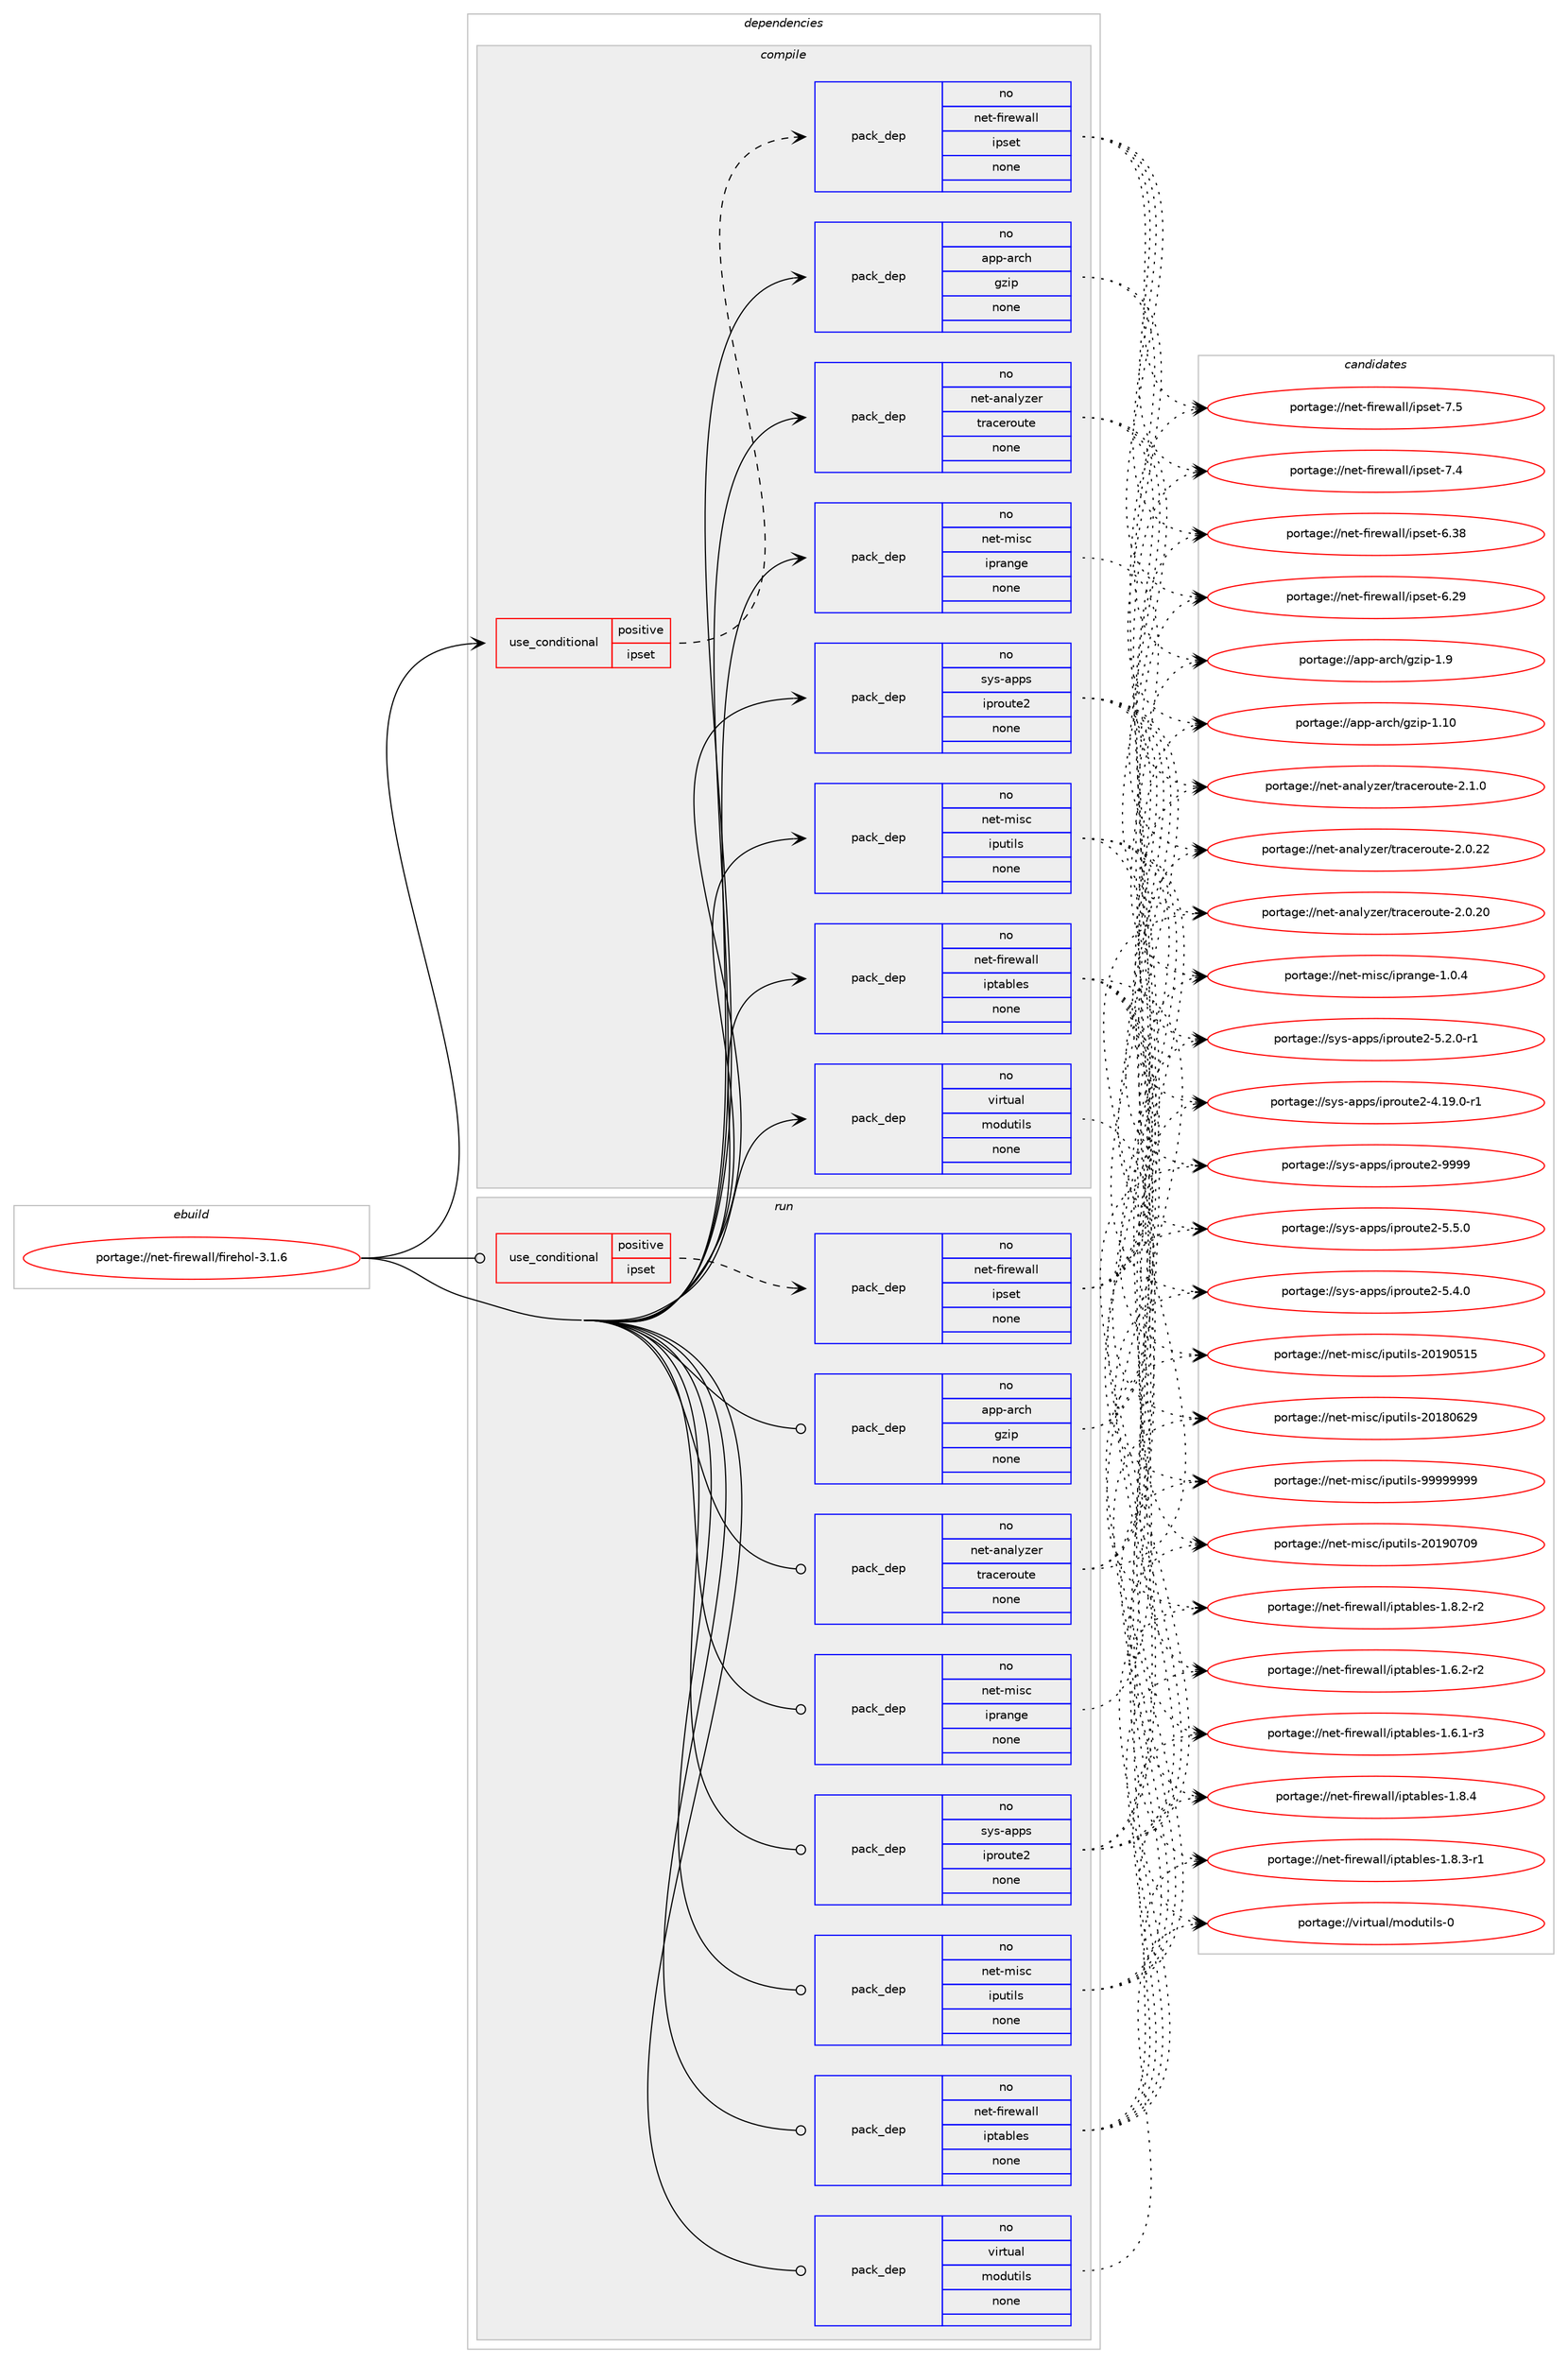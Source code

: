 digraph prolog {

# *************
# Graph options
# *************

newrank=true;
concentrate=true;
compound=true;
graph [rankdir=LR,fontname=Helvetica,fontsize=10,ranksep=1.5];#, ranksep=2.5, nodesep=0.2];
edge  [arrowhead=vee];
node  [fontname=Helvetica,fontsize=10];

# **********
# The ebuild
# **********

subgraph cluster_leftcol {
color=gray;
rank=same;
label=<<i>ebuild</i>>;
id [label="portage://net-firewall/firehol-3.1.6", color=red, width=4, href="../net-firewall/firehol-3.1.6.svg"];
}

# ****************
# The dependencies
# ****************

subgraph cluster_midcol {
color=gray;
label=<<i>dependencies</i>>;
subgraph cluster_compile {
fillcolor="#eeeeee";
style=filled;
label=<<i>compile</i>>;
subgraph cond21818 {
dependency96846 [label=<<TABLE BORDER="0" CELLBORDER="1" CELLSPACING="0" CELLPADDING="4"><TR><TD ROWSPAN="3" CELLPADDING="10">use_conditional</TD></TR><TR><TD>positive</TD></TR><TR><TD>ipset</TD></TR></TABLE>>, shape=none, color=red];
subgraph pack73243 {
dependency96847 [label=<<TABLE BORDER="0" CELLBORDER="1" CELLSPACING="0" CELLPADDING="4" WIDTH="220"><TR><TD ROWSPAN="6" CELLPADDING="30">pack_dep</TD></TR><TR><TD WIDTH="110">no</TD></TR><TR><TD>net-firewall</TD></TR><TR><TD>ipset</TD></TR><TR><TD>none</TD></TR><TR><TD></TD></TR></TABLE>>, shape=none, color=blue];
}
dependency96846:e -> dependency96847:w [weight=20,style="dashed",arrowhead="vee"];
}
id:e -> dependency96846:w [weight=20,style="solid",arrowhead="vee"];
subgraph pack73244 {
dependency96848 [label=<<TABLE BORDER="0" CELLBORDER="1" CELLSPACING="0" CELLPADDING="4" WIDTH="220"><TR><TD ROWSPAN="6" CELLPADDING="30">pack_dep</TD></TR><TR><TD WIDTH="110">no</TD></TR><TR><TD>app-arch</TD></TR><TR><TD>gzip</TD></TR><TR><TD>none</TD></TR><TR><TD></TD></TR></TABLE>>, shape=none, color=blue];
}
id:e -> dependency96848:w [weight=20,style="solid",arrowhead="vee"];
subgraph pack73245 {
dependency96849 [label=<<TABLE BORDER="0" CELLBORDER="1" CELLSPACING="0" CELLPADDING="4" WIDTH="220"><TR><TD ROWSPAN="6" CELLPADDING="30">pack_dep</TD></TR><TR><TD WIDTH="110">no</TD></TR><TR><TD>net-analyzer</TD></TR><TR><TD>traceroute</TD></TR><TR><TD>none</TD></TR><TR><TD></TD></TR></TABLE>>, shape=none, color=blue];
}
id:e -> dependency96849:w [weight=20,style="solid",arrowhead="vee"];
subgraph pack73246 {
dependency96850 [label=<<TABLE BORDER="0" CELLBORDER="1" CELLSPACING="0" CELLPADDING="4" WIDTH="220"><TR><TD ROWSPAN="6" CELLPADDING="30">pack_dep</TD></TR><TR><TD WIDTH="110">no</TD></TR><TR><TD>net-firewall</TD></TR><TR><TD>iptables</TD></TR><TR><TD>none</TD></TR><TR><TD></TD></TR></TABLE>>, shape=none, color=blue];
}
id:e -> dependency96850:w [weight=20,style="solid",arrowhead="vee"];
subgraph pack73247 {
dependency96851 [label=<<TABLE BORDER="0" CELLBORDER="1" CELLSPACING="0" CELLPADDING="4" WIDTH="220"><TR><TD ROWSPAN="6" CELLPADDING="30">pack_dep</TD></TR><TR><TD WIDTH="110">no</TD></TR><TR><TD>net-misc</TD></TR><TR><TD>iprange</TD></TR><TR><TD>none</TD></TR><TR><TD></TD></TR></TABLE>>, shape=none, color=blue];
}
id:e -> dependency96851:w [weight=20,style="solid",arrowhead="vee"];
subgraph pack73248 {
dependency96852 [label=<<TABLE BORDER="0" CELLBORDER="1" CELLSPACING="0" CELLPADDING="4" WIDTH="220"><TR><TD ROWSPAN="6" CELLPADDING="30">pack_dep</TD></TR><TR><TD WIDTH="110">no</TD></TR><TR><TD>net-misc</TD></TR><TR><TD>iputils</TD></TR><TR><TD>none</TD></TR><TR><TD></TD></TR></TABLE>>, shape=none, color=blue];
}
id:e -> dependency96852:w [weight=20,style="solid",arrowhead="vee"];
subgraph pack73249 {
dependency96853 [label=<<TABLE BORDER="0" CELLBORDER="1" CELLSPACING="0" CELLPADDING="4" WIDTH="220"><TR><TD ROWSPAN="6" CELLPADDING="30">pack_dep</TD></TR><TR><TD WIDTH="110">no</TD></TR><TR><TD>sys-apps</TD></TR><TR><TD>iproute2</TD></TR><TR><TD>none</TD></TR><TR><TD></TD></TR></TABLE>>, shape=none, color=blue];
}
id:e -> dependency96853:w [weight=20,style="solid",arrowhead="vee"];
subgraph pack73250 {
dependency96854 [label=<<TABLE BORDER="0" CELLBORDER="1" CELLSPACING="0" CELLPADDING="4" WIDTH="220"><TR><TD ROWSPAN="6" CELLPADDING="30">pack_dep</TD></TR><TR><TD WIDTH="110">no</TD></TR><TR><TD>virtual</TD></TR><TR><TD>modutils</TD></TR><TR><TD>none</TD></TR><TR><TD></TD></TR></TABLE>>, shape=none, color=blue];
}
id:e -> dependency96854:w [weight=20,style="solid",arrowhead="vee"];
}
subgraph cluster_compileandrun {
fillcolor="#eeeeee";
style=filled;
label=<<i>compile and run</i>>;
}
subgraph cluster_run {
fillcolor="#eeeeee";
style=filled;
label=<<i>run</i>>;
subgraph cond21819 {
dependency96855 [label=<<TABLE BORDER="0" CELLBORDER="1" CELLSPACING="0" CELLPADDING="4"><TR><TD ROWSPAN="3" CELLPADDING="10">use_conditional</TD></TR><TR><TD>positive</TD></TR><TR><TD>ipset</TD></TR></TABLE>>, shape=none, color=red];
subgraph pack73251 {
dependency96856 [label=<<TABLE BORDER="0" CELLBORDER="1" CELLSPACING="0" CELLPADDING="4" WIDTH="220"><TR><TD ROWSPAN="6" CELLPADDING="30">pack_dep</TD></TR><TR><TD WIDTH="110">no</TD></TR><TR><TD>net-firewall</TD></TR><TR><TD>ipset</TD></TR><TR><TD>none</TD></TR><TR><TD></TD></TR></TABLE>>, shape=none, color=blue];
}
dependency96855:e -> dependency96856:w [weight=20,style="dashed",arrowhead="vee"];
}
id:e -> dependency96855:w [weight=20,style="solid",arrowhead="odot"];
subgraph pack73252 {
dependency96857 [label=<<TABLE BORDER="0" CELLBORDER="1" CELLSPACING="0" CELLPADDING="4" WIDTH="220"><TR><TD ROWSPAN="6" CELLPADDING="30">pack_dep</TD></TR><TR><TD WIDTH="110">no</TD></TR><TR><TD>app-arch</TD></TR><TR><TD>gzip</TD></TR><TR><TD>none</TD></TR><TR><TD></TD></TR></TABLE>>, shape=none, color=blue];
}
id:e -> dependency96857:w [weight=20,style="solid",arrowhead="odot"];
subgraph pack73253 {
dependency96858 [label=<<TABLE BORDER="0" CELLBORDER="1" CELLSPACING="0" CELLPADDING="4" WIDTH="220"><TR><TD ROWSPAN="6" CELLPADDING="30">pack_dep</TD></TR><TR><TD WIDTH="110">no</TD></TR><TR><TD>net-analyzer</TD></TR><TR><TD>traceroute</TD></TR><TR><TD>none</TD></TR><TR><TD></TD></TR></TABLE>>, shape=none, color=blue];
}
id:e -> dependency96858:w [weight=20,style="solid",arrowhead="odot"];
subgraph pack73254 {
dependency96859 [label=<<TABLE BORDER="0" CELLBORDER="1" CELLSPACING="0" CELLPADDING="4" WIDTH="220"><TR><TD ROWSPAN="6" CELLPADDING="30">pack_dep</TD></TR><TR><TD WIDTH="110">no</TD></TR><TR><TD>net-firewall</TD></TR><TR><TD>iptables</TD></TR><TR><TD>none</TD></TR><TR><TD></TD></TR></TABLE>>, shape=none, color=blue];
}
id:e -> dependency96859:w [weight=20,style="solid",arrowhead="odot"];
subgraph pack73255 {
dependency96860 [label=<<TABLE BORDER="0" CELLBORDER="1" CELLSPACING="0" CELLPADDING="4" WIDTH="220"><TR><TD ROWSPAN="6" CELLPADDING="30">pack_dep</TD></TR><TR><TD WIDTH="110">no</TD></TR><TR><TD>net-misc</TD></TR><TR><TD>iprange</TD></TR><TR><TD>none</TD></TR><TR><TD></TD></TR></TABLE>>, shape=none, color=blue];
}
id:e -> dependency96860:w [weight=20,style="solid",arrowhead="odot"];
subgraph pack73256 {
dependency96861 [label=<<TABLE BORDER="0" CELLBORDER="1" CELLSPACING="0" CELLPADDING="4" WIDTH="220"><TR><TD ROWSPAN="6" CELLPADDING="30">pack_dep</TD></TR><TR><TD WIDTH="110">no</TD></TR><TR><TD>net-misc</TD></TR><TR><TD>iputils</TD></TR><TR><TD>none</TD></TR><TR><TD></TD></TR></TABLE>>, shape=none, color=blue];
}
id:e -> dependency96861:w [weight=20,style="solid",arrowhead="odot"];
subgraph pack73257 {
dependency96862 [label=<<TABLE BORDER="0" CELLBORDER="1" CELLSPACING="0" CELLPADDING="4" WIDTH="220"><TR><TD ROWSPAN="6" CELLPADDING="30">pack_dep</TD></TR><TR><TD WIDTH="110">no</TD></TR><TR><TD>sys-apps</TD></TR><TR><TD>iproute2</TD></TR><TR><TD>none</TD></TR><TR><TD></TD></TR></TABLE>>, shape=none, color=blue];
}
id:e -> dependency96862:w [weight=20,style="solid",arrowhead="odot"];
subgraph pack73258 {
dependency96863 [label=<<TABLE BORDER="0" CELLBORDER="1" CELLSPACING="0" CELLPADDING="4" WIDTH="220"><TR><TD ROWSPAN="6" CELLPADDING="30">pack_dep</TD></TR><TR><TD WIDTH="110">no</TD></TR><TR><TD>virtual</TD></TR><TR><TD>modutils</TD></TR><TR><TD>none</TD></TR><TR><TD></TD></TR></TABLE>>, shape=none, color=blue];
}
id:e -> dependency96863:w [weight=20,style="solid",arrowhead="odot"];
}
}

# **************
# The candidates
# **************

subgraph cluster_choices {
rank=same;
color=gray;
label=<<i>candidates</i>>;

subgraph choice73243 {
color=black;
nodesep=1;
choice11010111645102105114101119971081084710511211510111645554653 [label="portage://net-firewall/ipset-7.5", color=red, width=4,href="../net-firewall/ipset-7.5.svg"];
choice11010111645102105114101119971081084710511211510111645554652 [label="portage://net-firewall/ipset-7.4", color=red, width=4,href="../net-firewall/ipset-7.4.svg"];
choice1101011164510210511410111997108108471051121151011164554465156 [label="portage://net-firewall/ipset-6.38", color=red, width=4,href="../net-firewall/ipset-6.38.svg"];
choice1101011164510210511410111997108108471051121151011164554465057 [label="portage://net-firewall/ipset-6.29", color=red, width=4,href="../net-firewall/ipset-6.29.svg"];
dependency96847:e -> choice11010111645102105114101119971081084710511211510111645554653:w [style=dotted,weight="100"];
dependency96847:e -> choice11010111645102105114101119971081084710511211510111645554652:w [style=dotted,weight="100"];
dependency96847:e -> choice1101011164510210511410111997108108471051121151011164554465156:w [style=dotted,weight="100"];
dependency96847:e -> choice1101011164510210511410111997108108471051121151011164554465057:w [style=dotted,weight="100"];
}
subgraph choice73244 {
color=black;
nodesep=1;
choice971121124597114991044710312210511245494657 [label="portage://app-arch/gzip-1.9", color=red, width=4,href="../app-arch/gzip-1.9.svg"];
choice97112112459711499104471031221051124549464948 [label="portage://app-arch/gzip-1.10", color=red, width=4,href="../app-arch/gzip-1.10.svg"];
dependency96848:e -> choice971121124597114991044710312210511245494657:w [style=dotted,weight="100"];
dependency96848:e -> choice97112112459711499104471031221051124549464948:w [style=dotted,weight="100"];
}
subgraph choice73245 {
color=black;
nodesep=1;
choice110101116459711097108121122101114471161149799101114111117116101455046494648 [label="portage://net-analyzer/traceroute-2.1.0", color=red, width=4,href="../net-analyzer/traceroute-2.1.0.svg"];
choice11010111645971109710812112210111447116114979910111411111711610145504648465050 [label="portage://net-analyzer/traceroute-2.0.22", color=red, width=4,href="../net-analyzer/traceroute-2.0.22.svg"];
choice11010111645971109710812112210111447116114979910111411111711610145504648465048 [label="portage://net-analyzer/traceroute-2.0.20", color=red, width=4,href="../net-analyzer/traceroute-2.0.20.svg"];
dependency96849:e -> choice110101116459711097108121122101114471161149799101114111117116101455046494648:w [style=dotted,weight="100"];
dependency96849:e -> choice11010111645971109710812112210111447116114979910111411111711610145504648465050:w [style=dotted,weight="100"];
dependency96849:e -> choice11010111645971109710812112210111447116114979910111411111711610145504648465048:w [style=dotted,weight="100"];
}
subgraph choice73246 {
color=black;
nodesep=1;
choice1101011164510210511410111997108108471051121169798108101115454946564652 [label="portage://net-firewall/iptables-1.8.4", color=red, width=4,href="../net-firewall/iptables-1.8.4.svg"];
choice11010111645102105114101119971081084710511211697981081011154549465646514511449 [label="portage://net-firewall/iptables-1.8.3-r1", color=red, width=4,href="../net-firewall/iptables-1.8.3-r1.svg"];
choice11010111645102105114101119971081084710511211697981081011154549465646504511450 [label="portage://net-firewall/iptables-1.8.2-r2", color=red, width=4,href="../net-firewall/iptables-1.8.2-r2.svg"];
choice11010111645102105114101119971081084710511211697981081011154549465446504511450 [label="portage://net-firewall/iptables-1.6.2-r2", color=red, width=4,href="../net-firewall/iptables-1.6.2-r2.svg"];
choice11010111645102105114101119971081084710511211697981081011154549465446494511451 [label="portage://net-firewall/iptables-1.6.1-r3", color=red, width=4,href="../net-firewall/iptables-1.6.1-r3.svg"];
dependency96850:e -> choice1101011164510210511410111997108108471051121169798108101115454946564652:w [style=dotted,weight="100"];
dependency96850:e -> choice11010111645102105114101119971081084710511211697981081011154549465646514511449:w [style=dotted,weight="100"];
dependency96850:e -> choice11010111645102105114101119971081084710511211697981081011154549465646504511450:w [style=dotted,weight="100"];
dependency96850:e -> choice11010111645102105114101119971081084710511211697981081011154549465446504511450:w [style=dotted,weight="100"];
dependency96850:e -> choice11010111645102105114101119971081084710511211697981081011154549465446494511451:w [style=dotted,weight="100"];
}
subgraph choice73247 {
color=black;
nodesep=1;
choice11010111645109105115994710511211497110103101454946484652 [label="portage://net-misc/iprange-1.0.4", color=red, width=4,href="../net-misc/iprange-1.0.4.svg"];
dependency96851:e -> choice11010111645109105115994710511211497110103101454946484652:w [style=dotted,weight="100"];
}
subgraph choice73248 {
color=black;
nodesep=1;
choice110101116451091051159947105112117116105108115455757575757575757 [label="portage://net-misc/iputils-99999999", color=red, width=4,href="../net-misc/iputils-99999999.svg"];
choice110101116451091051159947105112117116105108115455048495748554857 [label="portage://net-misc/iputils-20190709", color=red, width=4,href="../net-misc/iputils-20190709.svg"];
choice110101116451091051159947105112117116105108115455048495748534953 [label="portage://net-misc/iputils-20190515", color=red, width=4,href="../net-misc/iputils-20190515.svg"];
choice110101116451091051159947105112117116105108115455048495648545057 [label="portage://net-misc/iputils-20180629", color=red, width=4,href="../net-misc/iputils-20180629.svg"];
dependency96852:e -> choice110101116451091051159947105112117116105108115455757575757575757:w [style=dotted,weight="100"];
dependency96852:e -> choice110101116451091051159947105112117116105108115455048495748554857:w [style=dotted,weight="100"];
dependency96852:e -> choice110101116451091051159947105112117116105108115455048495748534953:w [style=dotted,weight="100"];
dependency96852:e -> choice110101116451091051159947105112117116105108115455048495648545057:w [style=dotted,weight="100"];
}
subgraph choice73249 {
color=black;
nodesep=1;
choice115121115459711211211547105112114111117116101504557575757 [label="portage://sys-apps/iproute2-9999", color=red, width=4,href="../sys-apps/iproute2-9999.svg"];
choice11512111545971121121154710511211411111711610150455346534648 [label="portage://sys-apps/iproute2-5.5.0", color=red, width=4,href="../sys-apps/iproute2-5.5.0.svg"];
choice11512111545971121121154710511211411111711610150455346524648 [label="portage://sys-apps/iproute2-5.4.0", color=red, width=4,href="../sys-apps/iproute2-5.4.0.svg"];
choice115121115459711211211547105112114111117116101504553465046484511449 [label="portage://sys-apps/iproute2-5.2.0-r1", color=red, width=4,href="../sys-apps/iproute2-5.2.0-r1.svg"];
choice11512111545971121121154710511211411111711610150455246495746484511449 [label="portage://sys-apps/iproute2-4.19.0-r1", color=red, width=4,href="../sys-apps/iproute2-4.19.0-r1.svg"];
dependency96853:e -> choice115121115459711211211547105112114111117116101504557575757:w [style=dotted,weight="100"];
dependency96853:e -> choice11512111545971121121154710511211411111711610150455346534648:w [style=dotted,weight="100"];
dependency96853:e -> choice11512111545971121121154710511211411111711610150455346524648:w [style=dotted,weight="100"];
dependency96853:e -> choice115121115459711211211547105112114111117116101504553465046484511449:w [style=dotted,weight="100"];
dependency96853:e -> choice11512111545971121121154710511211411111711610150455246495746484511449:w [style=dotted,weight="100"];
}
subgraph choice73250 {
color=black;
nodesep=1;
choice11810511411611797108471091111001171161051081154548 [label="portage://virtual/modutils-0", color=red, width=4,href="../virtual/modutils-0.svg"];
dependency96854:e -> choice11810511411611797108471091111001171161051081154548:w [style=dotted,weight="100"];
}
subgraph choice73251 {
color=black;
nodesep=1;
choice11010111645102105114101119971081084710511211510111645554653 [label="portage://net-firewall/ipset-7.5", color=red, width=4,href="../net-firewall/ipset-7.5.svg"];
choice11010111645102105114101119971081084710511211510111645554652 [label="portage://net-firewall/ipset-7.4", color=red, width=4,href="../net-firewall/ipset-7.4.svg"];
choice1101011164510210511410111997108108471051121151011164554465156 [label="portage://net-firewall/ipset-6.38", color=red, width=4,href="../net-firewall/ipset-6.38.svg"];
choice1101011164510210511410111997108108471051121151011164554465057 [label="portage://net-firewall/ipset-6.29", color=red, width=4,href="../net-firewall/ipset-6.29.svg"];
dependency96856:e -> choice11010111645102105114101119971081084710511211510111645554653:w [style=dotted,weight="100"];
dependency96856:e -> choice11010111645102105114101119971081084710511211510111645554652:w [style=dotted,weight="100"];
dependency96856:e -> choice1101011164510210511410111997108108471051121151011164554465156:w [style=dotted,weight="100"];
dependency96856:e -> choice1101011164510210511410111997108108471051121151011164554465057:w [style=dotted,weight="100"];
}
subgraph choice73252 {
color=black;
nodesep=1;
choice971121124597114991044710312210511245494657 [label="portage://app-arch/gzip-1.9", color=red, width=4,href="../app-arch/gzip-1.9.svg"];
choice97112112459711499104471031221051124549464948 [label="portage://app-arch/gzip-1.10", color=red, width=4,href="../app-arch/gzip-1.10.svg"];
dependency96857:e -> choice971121124597114991044710312210511245494657:w [style=dotted,weight="100"];
dependency96857:e -> choice97112112459711499104471031221051124549464948:w [style=dotted,weight="100"];
}
subgraph choice73253 {
color=black;
nodesep=1;
choice110101116459711097108121122101114471161149799101114111117116101455046494648 [label="portage://net-analyzer/traceroute-2.1.0", color=red, width=4,href="../net-analyzer/traceroute-2.1.0.svg"];
choice11010111645971109710812112210111447116114979910111411111711610145504648465050 [label="portage://net-analyzer/traceroute-2.0.22", color=red, width=4,href="../net-analyzer/traceroute-2.0.22.svg"];
choice11010111645971109710812112210111447116114979910111411111711610145504648465048 [label="portage://net-analyzer/traceroute-2.0.20", color=red, width=4,href="../net-analyzer/traceroute-2.0.20.svg"];
dependency96858:e -> choice110101116459711097108121122101114471161149799101114111117116101455046494648:w [style=dotted,weight="100"];
dependency96858:e -> choice11010111645971109710812112210111447116114979910111411111711610145504648465050:w [style=dotted,weight="100"];
dependency96858:e -> choice11010111645971109710812112210111447116114979910111411111711610145504648465048:w [style=dotted,weight="100"];
}
subgraph choice73254 {
color=black;
nodesep=1;
choice1101011164510210511410111997108108471051121169798108101115454946564652 [label="portage://net-firewall/iptables-1.8.4", color=red, width=4,href="../net-firewall/iptables-1.8.4.svg"];
choice11010111645102105114101119971081084710511211697981081011154549465646514511449 [label="portage://net-firewall/iptables-1.8.3-r1", color=red, width=4,href="../net-firewall/iptables-1.8.3-r1.svg"];
choice11010111645102105114101119971081084710511211697981081011154549465646504511450 [label="portage://net-firewall/iptables-1.8.2-r2", color=red, width=4,href="../net-firewall/iptables-1.8.2-r2.svg"];
choice11010111645102105114101119971081084710511211697981081011154549465446504511450 [label="portage://net-firewall/iptables-1.6.2-r2", color=red, width=4,href="../net-firewall/iptables-1.6.2-r2.svg"];
choice11010111645102105114101119971081084710511211697981081011154549465446494511451 [label="portage://net-firewall/iptables-1.6.1-r3", color=red, width=4,href="../net-firewall/iptables-1.6.1-r3.svg"];
dependency96859:e -> choice1101011164510210511410111997108108471051121169798108101115454946564652:w [style=dotted,weight="100"];
dependency96859:e -> choice11010111645102105114101119971081084710511211697981081011154549465646514511449:w [style=dotted,weight="100"];
dependency96859:e -> choice11010111645102105114101119971081084710511211697981081011154549465646504511450:w [style=dotted,weight="100"];
dependency96859:e -> choice11010111645102105114101119971081084710511211697981081011154549465446504511450:w [style=dotted,weight="100"];
dependency96859:e -> choice11010111645102105114101119971081084710511211697981081011154549465446494511451:w [style=dotted,weight="100"];
}
subgraph choice73255 {
color=black;
nodesep=1;
choice11010111645109105115994710511211497110103101454946484652 [label="portage://net-misc/iprange-1.0.4", color=red, width=4,href="../net-misc/iprange-1.0.4.svg"];
dependency96860:e -> choice11010111645109105115994710511211497110103101454946484652:w [style=dotted,weight="100"];
}
subgraph choice73256 {
color=black;
nodesep=1;
choice110101116451091051159947105112117116105108115455757575757575757 [label="portage://net-misc/iputils-99999999", color=red, width=4,href="../net-misc/iputils-99999999.svg"];
choice110101116451091051159947105112117116105108115455048495748554857 [label="portage://net-misc/iputils-20190709", color=red, width=4,href="../net-misc/iputils-20190709.svg"];
choice110101116451091051159947105112117116105108115455048495748534953 [label="portage://net-misc/iputils-20190515", color=red, width=4,href="../net-misc/iputils-20190515.svg"];
choice110101116451091051159947105112117116105108115455048495648545057 [label="portage://net-misc/iputils-20180629", color=red, width=4,href="../net-misc/iputils-20180629.svg"];
dependency96861:e -> choice110101116451091051159947105112117116105108115455757575757575757:w [style=dotted,weight="100"];
dependency96861:e -> choice110101116451091051159947105112117116105108115455048495748554857:w [style=dotted,weight="100"];
dependency96861:e -> choice110101116451091051159947105112117116105108115455048495748534953:w [style=dotted,weight="100"];
dependency96861:e -> choice110101116451091051159947105112117116105108115455048495648545057:w [style=dotted,weight="100"];
}
subgraph choice73257 {
color=black;
nodesep=1;
choice115121115459711211211547105112114111117116101504557575757 [label="portage://sys-apps/iproute2-9999", color=red, width=4,href="../sys-apps/iproute2-9999.svg"];
choice11512111545971121121154710511211411111711610150455346534648 [label="portage://sys-apps/iproute2-5.5.0", color=red, width=4,href="../sys-apps/iproute2-5.5.0.svg"];
choice11512111545971121121154710511211411111711610150455346524648 [label="portage://sys-apps/iproute2-5.4.0", color=red, width=4,href="../sys-apps/iproute2-5.4.0.svg"];
choice115121115459711211211547105112114111117116101504553465046484511449 [label="portage://sys-apps/iproute2-5.2.0-r1", color=red, width=4,href="../sys-apps/iproute2-5.2.0-r1.svg"];
choice11512111545971121121154710511211411111711610150455246495746484511449 [label="portage://sys-apps/iproute2-4.19.0-r1", color=red, width=4,href="../sys-apps/iproute2-4.19.0-r1.svg"];
dependency96862:e -> choice115121115459711211211547105112114111117116101504557575757:w [style=dotted,weight="100"];
dependency96862:e -> choice11512111545971121121154710511211411111711610150455346534648:w [style=dotted,weight="100"];
dependency96862:e -> choice11512111545971121121154710511211411111711610150455346524648:w [style=dotted,weight="100"];
dependency96862:e -> choice115121115459711211211547105112114111117116101504553465046484511449:w [style=dotted,weight="100"];
dependency96862:e -> choice11512111545971121121154710511211411111711610150455246495746484511449:w [style=dotted,weight="100"];
}
subgraph choice73258 {
color=black;
nodesep=1;
choice11810511411611797108471091111001171161051081154548 [label="portage://virtual/modutils-0", color=red, width=4,href="../virtual/modutils-0.svg"];
dependency96863:e -> choice11810511411611797108471091111001171161051081154548:w [style=dotted,weight="100"];
}
}

}
